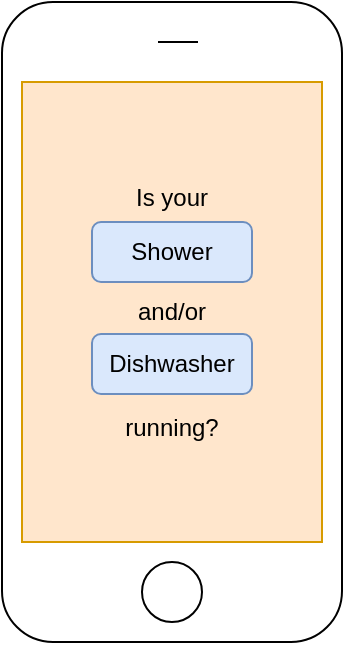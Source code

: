 <mxfile version="14.7.0" type="device"><diagram id="mif8eBIiFiXGEjakTn63" name="Page-1"><mxGraphModel dx="870" dy="533" grid="1" gridSize="10" guides="1" tooltips="1" connect="1" arrows="1" fold="1" page="1" pageScale="1" pageWidth="850" pageHeight="1100" math="0" shadow="0"><root><mxCell id="0"/><mxCell id="1" parent="0"/><mxCell id="MeC-g7CsEp2w73Ws4ix0-1" value="" style="rounded=1;whiteSpace=wrap;html=1;" vertex="1" parent="1"><mxGeometry x="80" y="40" width="170" height="320" as="geometry"/></mxCell><mxCell id="MeC-g7CsEp2w73Ws4ix0-2" value="Is your&lt;br&gt;&lt;br&gt;&lt;br&gt;&lt;br&gt;and/or&lt;br&gt;&lt;br&gt;&lt;br&gt;&lt;br&gt;running?" style="rounded=0;whiteSpace=wrap;html=1;fillColor=#ffe6cc;strokeColor=#d79b00;" vertex="1" parent="1"><mxGeometry x="90" y="80" width="150" height="230" as="geometry"/></mxCell><mxCell id="MeC-g7CsEp2w73Ws4ix0-4" value="" style="ellipse;whiteSpace=wrap;html=1;" vertex="1" parent="1"><mxGeometry x="150" y="320" width="30" height="30" as="geometry"/></mxCell><mxCell id="MeC-g7CsEp2w73Ws4ix0-6" value="" style="endArrow=none;html=1;" edge="1" parent="1"><mxGeometry width="50" height="50" relative="1" as="geometry"><mxPoint x="178" y="60" as="sourcePoint"/><mxPoint x="158" y="60" as="targetPoint"/></mxGeometry></mxCell><mxCell id="MeC-g7CsEp2w73Ws4ix0-7" value="Shower" style="rounded=1;whiteSpace=wrap;html=1;fillColor=#dae8fc;strokeColor=#6c8ebf;" vertex="1" parent="1"><mxGeometry x="125" y="150" width="80" height="30" as="geometry"/></mxCell><mxCell id="MeC-g7CsEp2w73Ws4ix0-8" value="Dishwasher" style="rounded=1;whiteSpace=wrap;html=1;fillColor=#dae8fc;strokeColor=#6c8ebf;" vertex="1" parent="1"><mxGeometry x="125" y="206" width="80" height="30" as="geometry"/></mxCell></root></mxGraphModel></diagram></mxfile>